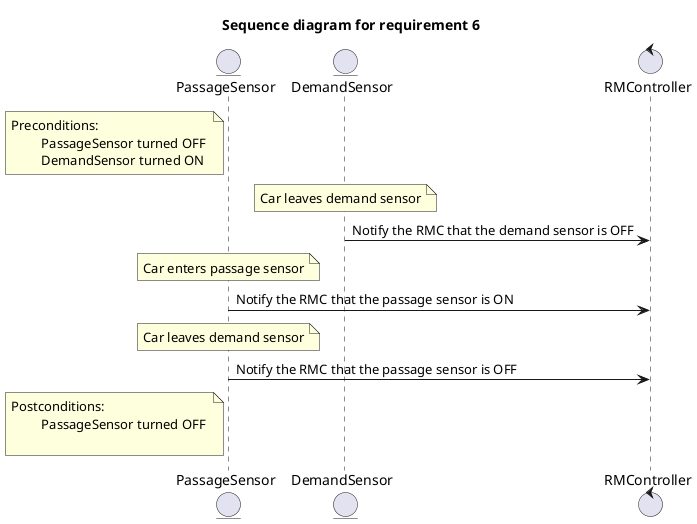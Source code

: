 @startuml

'6) The passage sensor can only be turned ON once a car leaves the demand
'sensor shifting from ON to OFF. Another car can only turn the
'passage sensor ON once it has been turned OFF (the previous car joined the mainline).
title "Sequence diagram for requirement 6"

entity PassageSensor as PS
entity DemandSensor as DS
control RMController as RMC

note left of PS : Preconditions:\n\t PassageSensor turned OFF \n\t DemandSensor turned ON

note over DS: Car leaves demand sensor
DS -> RMC : Notify the RMC that the demand sensor is OFF
note over PS: Car enters passage sensor
PS -> RMC : Notify the RMC that the passage sensor is ON
note over PS: Car leaves demand sensor
PS -> RMC : Notify the RMC that the passage sensor is OFF

note left of PS : Postconditions:\n\t PassageSensor turned OFF \n\t

@enduml